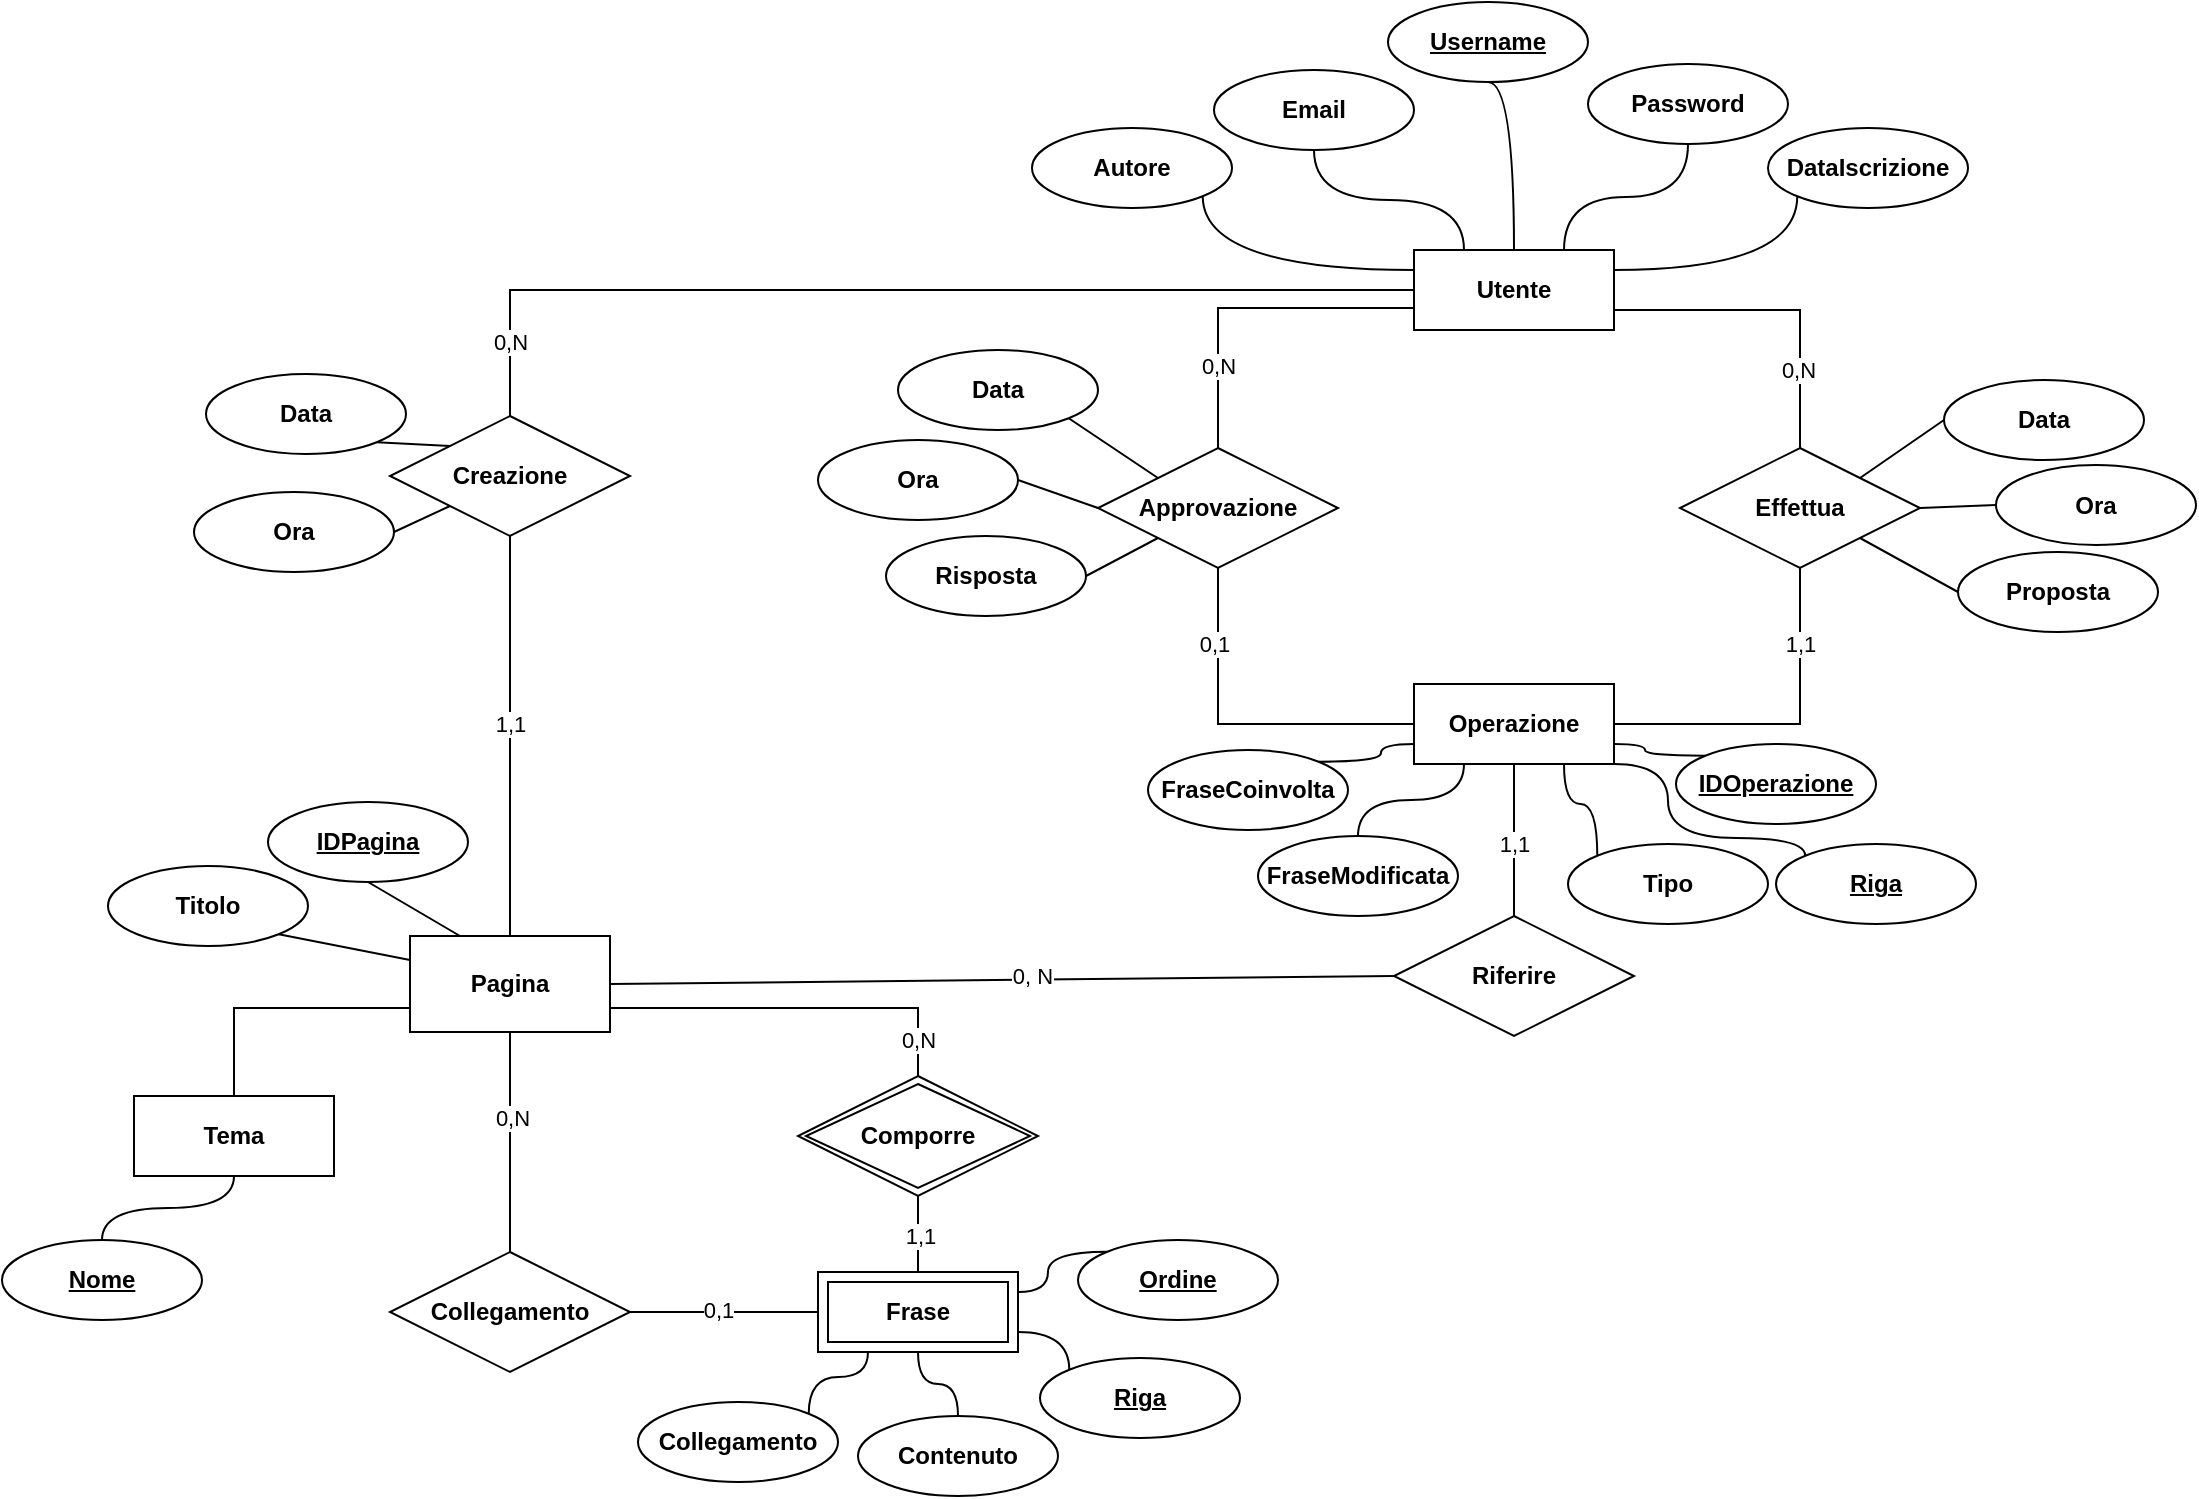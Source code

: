 <mxfile version="23.1.3" type="device">
  <diagram id="R2lEEEUBdFMjLlhIrx00" name="Page-1">
    <mxGraphModel dx="1834" dy="774" grid="0" gridSize="10" guides="1" tooltips="1" connect="1" arrows="1" fold="1" page="0" pageScale="1" pageWidth="850" pageHeight="1100" background="#FFFFFF" math="0" shadow="0" extFonts="Permanent Marker^https://fonts.googleapis.com/css?family=Permanent+Marker">
      <root>
        <mxCell id="0" />
        <mxCell id="1" parent="0" />
        <mxCell id="K6tmgAn8JRMVgYOH0Nbh-5" value="&lt;b&gt;&lt;font&gt;Utente&lt;/font&gt;&lt;/b&gt;" style="whiteSpace=wrap;html=1;align=center;strokeColor=#000000;fillColor=#FFFFFF;fontColor=#000000;" parent="1" vertex="1">
          <mxGeometry x="384" y="199" width="100" height="40" as="geometry" />
        </mxCell>
        <mxCell id="K6tmgAn8JRMVgYOH0Nbh-6" value="&lt;div&gt;&lt;font&gt;&lt;b&gt;Operazione&lt;/b&gt;&lt;/font&gt;&lt;/div&gt;" style="whiteSpace=wrap;html=1;align=center;strokeColor=#000000;fillColor=#FFFFFF;fontColor=#000000;" parent="1" vertex="1">
          <mxGeometry x="384" y="416" width="100" height="40" as="geometry" />
        </mxCell>
        <mxCell id="K6tmgAn8JRMVgYOH0Nbh-7" value="&lt;b&gt;&lt;font&gt;Approvazione&lt;/font&gt;&lt;/b&gt;" style="shape=rhombus;perimeter=rhombusPerimeter;whiteSpace=wrap;html=1;align=center;strokeColor=#000000;fillColor=#FFFFFF;fontColor=#000000;" parent="1" vertex="1">
          <mxGeometry x="226" y="298" width="120" height="60" as="geometry" />
        </mxCell>
        <mxCell id="K6tmgAn8JRMVgYOH0Nbh-9" value="&lt;font&gt;&lt;b&gt;Effettua&lt;/b&gt;&lt;/font&gt;" style="shape=rhombus;perimeter=rhombusPerimeter;whiteSpace=wrap;html=1;align=center;strokeColor=#000000;fillColor=#FFFFFF;fontColor=#000000;" parent="1" vertex="1">
          <mxGeometry x="517" y="298" width="120" height="60" as="geometry" />
        </mxCell>
        <mxCell id="K6tmgAn8JRMVgYOH0Nbh-10" value="" style="endArrow=none;html=1;rounded=0;entryX=0.5;entryY=1;entryDx=0;entryDy=0;exitX=0;exitY=0.5;exitDx=0;exitDy=0;strokeColor=#000000;edgeStyle=orthogonalEdgeStyle;fontColor=#000000;" parent="1" source="K6tmgAn8JRMVgYOH0Nbh-6" target="K6tmgAn8JRMVgYOH0Nbh-7" edge="1">
          <mxGeometry width="50" height="50" relative="1" as="geometry">
            <mxPoint x="397" y="428" as="sourcePoint" />
            <mxPoint x="447" y="378" as="targetPoint" />
          </mxGeometry>
        </mxCell>
        <mxCell id="K6tmgAn8JRMVgYOH0Nbh-11" value="" style="endArrow=none;html=1;rounded=0;entryX=0.5;entryY=1;entryDx=0;entryDy=0;exitX=1;exitY=0.5;exitDx=0;exitDy=0;strokeColor=#000000;edgeStyle=orthogonalEdgeStyle;fontColor=#000000;" parent="1" source="K6tmgAn8JRMVgYOH0Nbh-6" target="K6tmgAn8JRMVgYOH0Nbh-9" edge="1">
          <mxGeometry width="50" height="50" relative="1" as="geometry">
            <mxPoint x="397" y="428" as="sourcePoint" />
            <mxPoint x="447" y="378" as="targetPoint" />
          </mxGeometry>
        </mxCell>
        <mxCell id="K6tmgAn8JRMVgYOH0Nbh-12" value="" style="endArrow=none;html=1;rounded=0;entryX=0;entryY=0.5;entryDx=0;entryDy=0;exitX=0.5;exitY=0;exitDx=0;exitDy=0;strokeColor=#000000;edgeStyle=orthogonalEdgeStyle;fontColor=#000000;" parent="1" source="K6tmgAn8JRMVgYOH0Nbh-7" target="K6tmgAn8JRMVgYOH0Nbh-5" edge="1">
          <mxGeometry width="50" height="50" relative="1" as="geometry">
            <mxPoint x="397" y="428" as="sourcePoint" />
            <mxPoint x="447" y="378" as="targetPoint" />
            <Array as="points">
              <mxPoint x="286" y="228" />
              <mxPoint x="384" y="228" />
            </Array>
          </mxGeometry>
        </mxCell>
        <mxCell id="K6tmgAn8JRMVgYOH0Nbh-24" value="&lt;div&gt;&lt;font&gt;0,N&lt;/font&gt;&lt;/div&gt;" style="edgeLabel;html=1;align=center;verticalAlign=middle;resizable=0;points=[];fontColor=#000000;labelBackgroundColor=#FFFFFF;" parent="K6tmgAn8JRMVgYOH0Nbh-12" vertex="1" connectable="0">
          <mxGeometry x="-0.39" y="-3" relative="1" as="geometry">
            <mxPoint x="-3" y="13" as="offset" />
          </mxGeometry>
        </mxCell>
        <mxCell id="K6tmgAn8JRMVgYOH0Nbh-13" value="" style="endArrow=none;html=1;rounded=0;entryX=1;entryY=0.5;entryDx=0;entryDy=0;exitX=0.5;exitY=0;exitDx=0;exitDy=0;strokeColor=#000000;edgeStyle=orthogonalEdgeStyle;fontColor=#000000;" parent="1" source="K6tmgAn8JRMVgYOH0Nbh-9" target="K6tmgAn8JRMVgYOH0Nbh-5" edge="1">
          <mxGeometry width="50" height="50" relative="1" as="geometry">
            <mxPoint x="397" y="428" as="sourcePoint" />
            <mxPoint x="447" y="378" as="targetPoint" />
            <Array as="points">
              <mxPoint x="577" y="229" />
              <mxPoint x="484" y="229" />
            </Array>
          </mxGeometry>
        </mxCell>
        <mxCell id="K6tmgAn8JRMVgYOH0Nbh-14" value="&lt;font&gt;&lt;u&gt;&lt;b&gt;Username&lt;/b&gt;&lt;/u&gt;&lt;/font&gt;" style="ellipse;whiteSpace=wrap;html=1;align=center;strokeColor=#000000;fillColor=#FFFFFF;fontColor=#000000;" parent="1" vertex="1">
          <mxGeometry x="371" y="75" width="100" height="40" as="geometry" />
        </mxCell>
        <mxCell id="K6tmgAn8JRMVgYOH0Nbh-15" value="&lt;font&gt;&lt;b&gt;Email&lt;/b&gt;&lt;/font&gt;" style="ellipse;whiteSpace=wrap;html=1;align=center;strokeColor=#000000;fillColor=#FFFFFF;fontColor=#000000;" parent="1" vertex="1">
          <mxGeometry x="284" y="109" width="100" height="40" as="geometry" />
        </mxCell>
        <mxCell id="K6tmgAn8JRMVgYOH0Nbh-16" value="&lt;font&gt;&lt;b&gt;Password&lt;/b&gt;&lt;/font&gt;" style="ellipse;whiteSpace=wrap;html=1;align=center;strokeColor=#000000;fillColor=#FFFFFF;fontColor=#000000;" parent="1" vertex="1">
          <mxGeometry x="471" y="106" width="100" height="40" as="geometry" />
        </mxCell>
        <mxCell id="K6tmgAn8JRMVgYOH0Nbh-17" value="&lt;font&gt;&lt;b&gt;Autore&lt;/b&gt;&lt;/font&gt;" style="ellipse;whiteSpace=wrap;html=1;align=center;strokeColor=#000000;fillColor=#FFFFFF;fontColor=#000000;" parent="1" vertex="1">
          <mxGeometry x="193" y="138" width="100" height="40" as="geometry" />
        </mxCell>
        <mxCell id="K6tmgAn8JRMVgYOH0Nbh-18" value="&lt;font&gt;&lt;b&gt;DataIscrizione&lt;/b&gt;&lt;/font&gt;" style="ellipse;whiteSpace=wrap;html=1;align=center;strokeColor=#000000;fillColor=#FFFFFF;fontColor=#000000;" parent="1" vertex="1">
          <mxGeometry x="561" y="138" width="100" height="40" as="geometry" />
        </mxCell>
        <mxCell id="K6tmgAn8JRMVgYOH0Nbh-19" value="" style="endArrow=none;html=1;rounded=0;entryX=1;entryY=1;entryDx=0;entryDy=0;exitX=0;exitY=0.25;exitDx=0;exitDy=0;strokeColor=#000000;edgeStyle=orthogonalEdgeStyle;curved=1;fontColor=#000000;" parent="1" source="K6tmgAn8JRMVgYOH0Nbh-5" target="K6tmgAn8JRMVgYOH0Nbh-17" edge="1">
          <mxGeometry width="50" height="50" relative="1" as="geometry">
            <mxPoint x="397" y="428" as="sourcePoint" />
            <mxPoint x="447" y="378" as="targetPoint" />
          </mxGeometry>
        </mxCell>
        <mxCell id="K6tmgAn8JRMVgYOH0Nbh-20" value="" style="endArrow=none;html=1;rounded=0;entryX=0.5;entryY=1;entryDx=0;entryDy=0;exitX=0.25;exitY=0;exitDx=0;exitDy=0;strokeColor=#000000;edgeStyle=orthogonalEdgeStyle;curved=1;fontColor=#000000;" parent="1" source="K6tmgAn8JRMVgYOH0Nbh-5" target="K6tmgAn8JRMVgYOH0Nbh-15" edge="1">
          <mxGeometry width="50" height="50" relative="1" as="geometry">
            <mxPoint x="397" y="428" as="sourcePoint" />
            <mxPoint x="447" y="378" as="targetPoint" />
          </mxGeometry>
        </mxCell>
        <mxCell id="K6tmgAn8JRMVgYOH0Nbh-21" value="" style="endArrow=none;html=1;rounded=0;entryX=0.5;entryY=1;entryDx=0;entryDy=0;exitX=0.5;exitY=0;exitDx=0;exitDy=0;strokeColor=#000000;edgeStyle=orthogonalEdgeStyle;curved=1;fontColor=#000000;" parent="1" source="K6tmgAn8JRMVgYOH0Nbh-5" target="K6tmgAn8JRMVgYOH0Nbh-14" edge="1">
          <mxGeometry width="50" height="50" relative="1" as="geometry">
            <mxPoint x="397" y="428" as="sourcePoint" />
            <mxPoint x="447" y="378" as="targetPoint" />
            <Array as="points">
              <mxPoint x="434" y="115" />
            </Array>
          </mxGeometry>
        </mxCell>
        <mxCell id="K6tmgAn8JRMVgYOH0Nbh-22" value="" style="endArrow=none;html=1;rounded=0;entryX=0.5;entryY=1;entryDx=0;entryDy=0;exitX=0.75;exitY=0;exitDx=0;exitDy=0;strokeColor=#000000;edgeStyle=orthogonalEdgeStyle;curved=1;fontColor=#000000;" parent="1" source="K6tmgAn8JRMVgYOH0Nbh-5" target="K6tmgAn8JRMVgYOH0Nbh-16" edge="1">
          <mxGeometry width="50" height="50" relative="1" as="geometry">
            <mxPoint x="397" y="428" as="sourcePoint" />
            <mxPoint x="447" y="378" as="targetPoint" />
          </mxGeometry>
        </mxCell>
        <mxCell id="K6tmgAn8JRMVgYOH0Nbh-23" value="" style="endArrow=none;html=1;rounded=0;entryX=0;entryY=1;entryDx=0;entryDy=0;exitX=1;exitY=0.25;exitDx=0;exitDy=0;strokeColor=#000000;edgeStyle=orthogonalEdgeStyle;curved=1;fontColor=#000000;" parent="1" source="K6tmgAn8JRMVgYOH0Nbh-5" target="K6tmgAn8JRMVgYOH0Nbh-18" edge="1">
          <mxGeometry width="50" height="50" relative="1" as="geometry">
            <mxPoint x="397" y="428" as="sourcePoint" />
            <mxPoint x="447" y="378" as="targetPoint" />
          </mxGeometry>
        </mxCell>
        <mxCell id="K6tmgAn8JRMVgYOH0Nbh-25" value="&lt;font&gt;0,1&lt;/font&gt;" style="edgeLabel;html=1;align=center;verticalAlign=middle;resizable=0;points=[];fontColor=#000000;labelBackgroundColor=#FFFFFF;" parent="1" vertex="1" connectable="0">
          <mxGeometry x="289" y="402" as="geometry">
            <mxPoint x="-5" y="-6" as="offset" />
          </mxGeometry>
        </mxCell>
        <mxCell id="K6tmgAn8JRMVgYOH0Nbh-26" value="&lt;font&gt;0,N&lt;/font&gt;" style="edgeLabel;html=1;align=center;verticalAlign=middle;resizable=0;points=[];fontColor=#000000;labelBackgroundColor=#FFFFFF;" parent="1" vertex="1" connectable="0">
          <mxGeometry x="523" y="308" as="geometry">
            <mxPoint x="53" y="-49" as="offset" />
          </mxGeometry>
        </mxCell>
        <mxCell id="K6tmgAn8JRMVgYOH0Nbh-27" value="&lt;div&gt;&lt;font&gt;1,1&lt;/font&gt;&lt;/div&gt;" style="edgeLabel;html=1;align=center;verticalAlign=middle;resizable=0;points=[];fontColor=#000000;labelBackgroundColor=#FFFFFF;" parent="1" vertex="1" connectable="0">
          <mxGeometry x="582" y="402" as="geometry">
            <mxPoint x="-5" y="-6" as="offset" />
          </mxGeometry>
        </mxCell>
        <mxCell id="K6tmgAn8JRMVgYOH0Nbh-29" value="&lt;font&gt;&lt;b&gt;Ora&lt;/b&gt;&lt;/font&gt;" style="ellipse;whiteSpace=wrap;html=1;align=center;strokeColor=#000000;fillColor=#FFFFFF;fontColor=#000000;" parent="1" vertex="1">
          <mxGeometry x="86" y="294" width="100" height="40" as="geometry" />
        </mxCell>
        <mxCell id="K6tmgAn8JRMVgYOH0Nbh-30" value="&lt;font&gt;&lt;b&gt;Data&lt;/b&gt;&lt;/font&gt;" style="ellipse;whiteSpace=wrap;html=1;align=center;strokeColor=#000000;fillColor=#FFFFFF;fontColor=#000000;" parent="1" vertex="1">
          <mxGeometry x="126" y="249" width="100" height="40" as="geometry" />
        </mxCell>
        <mxCell id="K6tmgAn8JRMVgYOH0Nbh-31" value="&lt;font&gt;&lt;b&gt;Risposta&lt;/b&gt;&lt;/font&gt;" style="ellipse;whiteSpace=wrap;html=1;align=center;strokeColor=#000000;fillColor=#FFFFFF;fontColor=#000000;" parent="1" vertex="1">
          <mxGeometry x="120" y="342" width="100" height="40" as="geometry" />
        </mxCell>
        <mxCell id="K6tmgAn8JRMVgYOH0Nbh-32" value="" style="endArrow=none;html=1;rounded=0;entryX=1;entryY=0.5;entryDx=0;entryDy=0;exitX=0;exitY=1;exitDx=0;exitDy=0;strokeColor=#000000;fontColor=#000000;" parent="1" source="K6tmgAn8JRMVgYOH0Nbh-7" target="K6tmgAn8JRMVgYOH0Nbh-31" edge="1">
          <mxGeometry width="50" height="50" relative="1" as="geometry">
            <mxPoint x="17" y="326" as="sourcePoint" />
            <mxPoint x="80" y="495" as="targetPoint" />
          </mxGeometry>
        </mxCell>
        <mxCell id="K6tmgAn8JRMVgYOH0Nbh-33" value="" style="endArrow=none;html=1;rounded=0;entryX=1;entryY=0.5;entryDx=0;entryDy=0;exitX=0;exitY=0.5;exitDx=0;exitDy=0;strokeColor=#000000;fontColor=#000000;" parent="1" source="K6tmgAn8JRMVgYOH0Nbh-7" target="K6tmgAn8JRMVgYOH0Nbh-29" edge="1">
          <mxGeometry width="50" height="50" relative="1" as="geometry">
            <mxPoint x="42" y="316" as="sourcePoint" />
            <mxPoint x="80" y="495" as="targetPoint" />
          </mxGeometry>
        </mxCell>
        <mxCell id="K6tmgAn8JRMVgYOH0Nbh-34" value="" style="endArrow=none;html=1;rounded=0;entryX=1;entryY=1;entryDx=0;entryDy=0;exitX=0;exitY=0;exitDx=0;exitDy=0;strokeColor=#000000;fontColor=#000000;" parent="1" source="K6tmgAn8JRMVgYOH0Nbh-7" target="K6tmgAn8JRMVgYOH0Nbh-30" edge="1">
          <mxGeometry width="50" height="50" relative="1" as="geometry">
            <mxPoint x="92" y="316" as="sourcePoint" />
            <mxPoint x="80" y="495" as="targetPoint" />
          </mxGeometry>
        </mxCell>
        <mxCell id="K6tmgAn8JRMVgYOH0Nbh-35" value="&lt;font&gt;&lt;b&gt;Ora&lt;/b&gt;&lt;/font&gt;" style="ellipse;whiteSpace=wrap;html=1;align=center;strokeColor=#000000;fillColor=#FFFFFF;fontColor=#000000;" parent="1" vertex="1">
          <mxGeometry x="675" y="306.5" width="100" height="40" as="geometry" />
        </mxCell>
        <mxCell id="K6tmgAn8JRMVgYOH0Nbh-36" value="&lt;font&gt;&lt;b&gt;Data&lt;/b&gt;&lt;/font&gt;" style="ellipse;whiteSpace=wrap;html=1;align=center;strokeColor=#000000;fillColor=#FFFFFF;fontColor=#000000;" parent="1" vertex="1">
          <mxGeometry x="649" y="264" width="100" height="40" as="geometry" />
        </mxCell>
        <mxCell id="K6tmgAn8JRMVgYOH0Nbh-37" value="&lt;font&gt;&lt;b&gt;Proposta&lt;/b&gt;&lt;/font&gt;" style="ellipse;whiteSpace=wrap;html=1;align=center;strokeColor=#000000;fillColor=#FFFFFF;fontColor=#000000;" parent="1" vertex="1">
          <mxGeometry x="656" y="350" width="100" height="40" as="geometry" />
        </mxCell>
        <mxCell id="K6tmgAn8JRMVgYOH0Nbh-38" value="" style="endArrow=none;html=1;rounded=0;entryX=0;entryY=0.5;entryDx=0;entryDy=0;exitX=1;exitY=1;exitDx=0;exitDy=0;strokeColor=#000000;fontColor=#000000;" parent="1" source="K6tmgAn8JRMVgYOH0Nbh-9" target="K6tmgAn8JRMVgYOH0Nbh-37" edge="1">
          <mxGeometry width="50" height="50" relative="1" as="geometry">
            <mxPoint x="845" y="355.5" as="sourcePoint" />
            <mxPoint x="669" y="507.5" as="targetPoint" />
          </mxGeometry>
        </mxCell>
        <mxCell id="K6tmgAn8JRMVgYOH0Nbh-39" value="" style="endArrow=none;html=1;rounded=0;entryX=0;entryY=0.5;entryDx=0;entryDy=0;strokeColor=#000000;exitX=1;exitY=0.5;exitDx=0;exitDy=0;fontColor=#000000;" parent="1" source="K6tmgAn8JRMVgYOH0Nbh-9" target="K6tmgAn8JRMVgYOH0Nbh-35" edge="1">
          <mxGeometry width="50" height="50" relative="1" as="geometry">
            <mxPoint x="815" y="341" as="sourcePoint" />
            <mxPoint x="669" y="507.5" as="targetPoint" />
          </mxGeometry>
        </mxCell>
        <mxCell id="K6tmgAn8JRMVgYOH0Nbh-40" value="" style="endArrow=none;html=1;rounded=0;entryX=0;entryY=0.5;entryDx=0;entryDy=0;exitX=1;exitY=0;exitDx=0;exitDy=0;strokeColor=#000000;fontColor=#000000;" parent="1" source="K6tmgAn8JRMVgYOH0Nbh-9" target="K6tmgAn8JRMVgYOH0Nbh-36" edge="1">
          <mxGeometry width="50" height="50" relative="1" as="geometry">
            <mxPoint x="845" y="325.5" as="sourcePoint" />
            <mxPoint x="669" y="507.5" as="targetPoint" />
          </mxGeometry>
        </mxCell>
        <mxCell id="K6tmgAn8JRMVgYOH0Nbh-42" value="&lt;b&gt;&lt;font&gt;Pagina&lt;/font&gt;&lt;/b&gt;" style="whiteSpace=wrap;html=1;align=center;strokeColor=#000000;fillColor=#FFFFFF;fontColor=#000000;" parent="1" vertex="1">
          <mxGeometry x="-118" y="542" width="100" height="48" as="geometry" />
        </mxCell>
        <mxCell id="K6tmgAn8JRMVgYOH0Nbh-43" value="&lt;font&gt;&lt;b&gt;Creazione&lt;/b&gt;&lt;/font&gt;" style="shape=rhombus;perimeter=rhombusPerimeter;whiteSpace=wrap;html=1;align=center;strokeColor=#000000;fillColor=#FFFFFF;fontColor=#000000;" parent="1" vertex="1">
          <mxGeometry x="-128" y="282" width="120" height="60" as="geometry" />
        </mxCell>
        <mxCell id="K6tmgAn8JRMVgYOH0Nbh-44" value="" style="endArrow=none;html=1;rounded=0;entryX=0;entryY=0.5;entryDx=0;entryDy=0;exitX=0.5;exitY=0;exitDx=0;exitDy=0;strokeColor=#000000;edgeStyle=orthogonalEdgeStyle;fontColor=#000000;" parent="1" source="K6tmgAn8JRMVgYOH0Nbh-43" target="K6tmgAn8JRMVgYOH0Nbh-5" edge="1">
          <mxGeometry width="50" height="50" relative="1" as="geometry">
            <mxPoint x="335" y="403" as="sourcePoint" />
            <mxPoint x="385" y="353" as="targetPoint" />
          </mxGeometry>
        </mxCell>
        <mxCell id="K6tmgAn8JRMVgYOH0Nbh-62" value="0,N" style="edgeLabel;html=1;align=center;verticalAlign=middle;resizable=0;points=[];labelBackgroundColor=#FFFFFF;fontColor=#000000;" parent="K6tmgAn8JRMVgYOH0Nbh-44" vertex="1" connectable="0">
          <mxGeometry x="-0.856" relative="1" as="geometry">
            <mxPoint as="offset" />
          </mxGeometry>
        </mxCell>
        <mxCell id="K6tmgAn8JRMVgYOH0Nbh-45" value="" style="endArrow=none;html=1;rounded=0;entryX=0.5;entryY=1;entryDx=0;entryDy=0;exitX=0.5;exitY=0;exitDx=0;exitDy=0;edgeStyle=orthogonalEdgeStyle;strokeColor=#000000;fontColor=#000000;" parent="1" source="K6tmgAn8JRMVgYOH0Nbh-42" target="K6tmgAn8JRMVgYOH0Nbh-43" edge="1">
          <mxGeometry width="50" height="50" relative="1" as="geometry">
            <mxPoint x="335" y="403" as="sourcePoint" />
            <mxPoint x="385" y="353" as="targetPoint" />
          </mxGeometry>
        </mxCell>
        <mxCell id="K6tmgAn8JRMVgYOH0Nbh-63" value="1,1" style="edgeLabel;html=1;align=center;verticalAlign=middle;resizable=0;points=[];fontColor=#000000;labelBackgroundColor=#FFFFFF;" parent="K6tmgAn8JRMVgYOH0Nbh-45" vertex="1" connectable="0">
          <mxGeometry x="-0.12" y="-2" relative="1" as="geometry">
            <mxPoint x="-2" y="-18" as="offset" />
          </mxGeometry>
        </mxCell>
        <mxCell id="K6tmgAn8JRMVgYOH0Nbh-58" value="&lt;font&gt;&lt;b&gt;Ora&lt;/b&gt;&lt;/font&gt;" style="ellipse;whiteSpace=wrap;html=1;align=center;strokeColor=#000000;fillColor=#FFFFFF;fontColor=#000000;" parent="1" vertex="1">
          <mxGeometry x="-226" y="320" width="100" height="40" as="geometry" />
        </mxCell>
        <mxCell id="K6tmgAn8JRMVgYOH0Nbh-59" value="&lt;font&gt;&lt;b&gt;Data&lt;/b&gt;&lt;/font&gt;" style="ellipse;whiteSpace=wrap;html=1;align=center;strokeColor=#000000;fillColor=#FFFFFF;fontColor=#000000;" parent="1" vertex="1">
          <mxGeometry x="-220" y="261" width="100" height="40" as="geometry" />
        </mxCell>
        <mxCell id="K6tmgAn8JRMVgYOH0Nbh-60" value="" style="endArrow=none;html=1;rounded=0;entryX=1;entryY=0.5;entryDx=0;entryDy=0;exitX=0;exitY=1;exitDx=0;exitDy=0;strokeColor=#000000;fontColor=#000000;" parent="1" source="K6tmgAn8JRMVgYOH0Nbh-43" target="K6tmgAn8JRMVgYOH0Nbh-58" edge="1">
          <mxGeometry width="50" height="50" relative="1" as="geometry">
            <mxPoint x="-116" y="302" as="sourcePoint" />
            <mxPoint x="-262" y="469" as="targetPoint" />
          </mxGeometry>
        </mxCell>
        <mxCell id="K6tmgAn8JRMVgYOH0Nbh-61" value="" style="endArrow=none;html=1;rounded=0;entryX=1;entryY=1;entryDx=0;entryDy=0;exitX=0;exitY=0;exitDx=0;exitDy=0;strokeColor=#000000;fontColor=#000000;" parent="1" source="K6tmgAn8JRMVgYOH0Nbh-43" target="K6tmgAn8JRMVgYOH0Nbh-59" edge="1">
          <mxGeometry width="50" height="50" relative="1" as="geometry">
            <mxPoint x="-86" y="287" as="sourcePoint" />
            <mxPoint x="-262" y="469" as="targetPoint" />
          </mxGeometry>
        </mxCell>
        <mxCell id="K6tmgAn8JRMVgYOH0Nbh-64" value="&lt;b&gt;&lt;font&gt;Riferire&lt;/font&gt;&lt;/b&gt;" style="shape=rhombus;perimeter=rhombusPerimeter;whiteSpace=wrap;html=1;align=center;strokeColor=#000000;fillColor=#FFFFFF;fontColor=#000000;" parent="1" vertex="1">
          <mxGeometry x="374" y="532" width="120" height="60" as="geometry" />
        </mxCell>
        <mxCell id="K6tmgAn8JRMVgYOH0Nbh-65" value="" style="endArrow=none;html=1;rounded=0;entryX=1;entryY=0.5;entryDx=0;entryDy=0;exitX=0;exitY=0.5;exitDx=0;exitDy=0;strokeColor=#000000;fontColor=#000000;" parent="1" source="K6tmgAn8JRMVgYOH0Nbh-64" target="K6tmgAn8JRMVgYOH0Nbh-42" edge="1">
          <mxGeometry width="50" height="50" relative="1" as="geometry">
            <mxPoint x="335" y="403" as="sourcePoint" />
            <mxPoint x="385" y="353" as="targetPoint" />
          </mxGeometry>
        </mxCell>
        <mxCell id="K6tmgAn8JRMVgYOH0Nbh-68" value="0, N" style="edgeLabel;html=1;align=center;verticalAlign=middle;resizable=0;points=[];fontColor=#000000;labelBackgroundColor=#FFFFFF;" parent="K6tmgAn8JRMVgYOH0Nbh-65" vertex="1" connectable="0">
          <mxGeometry x="-0.163" y="1" relative="1" as="geometry">
            <mxPoint x="-17" y="-3" as="offset" />
          </mxGeometry>
        </mxCell>
        <mxCell id="K6tmgAn8JRMVgYOH0Nbh-66" value="" style="endArrow=none;html=1;rounded=0;entryX=0.5;entryY=0;entryDx=0;entryDy=0;exitX=0.5;exitY=1;exitDx=0;exitDy=0;strokeColor=#000000;fontColor=#000000;" parent="1" source="K6tmgAn8JRMVgYOH0Nbh-6" target="K6tmgAn8JRMVgYOH0Nbh-64" edge="1">
          <mxGeometry width="50" height="50" relative="1" as="geometry">
            <mxPoint x="335" y="403" as="sourcePoint" />
            <mxPoint x="385" y="353" as="targetPoint" />
          </mxGeometry>
        </mxCell>
        <mxCell id="K6tmgAn8JRMVgYOH0Nbh-67" value="1,1" style="edgeLabel;html=1;align=center;verticalAlign=middle;resizable=0;points=[];fontColor=#000000;labelBackgroundColor=#FFFFFF;" parent="K6tmgAn8JRMVgYOH0Nbh-66" vertex="1" connectable="0">
          <mxGeometry x="0.053" relative="1" as="geometry">
            <mxPoint as="offset" />
          </mxGeometry>
        </mxCell>
        <mxCell id="K6tmgAn8JRMVgYOH0Nbh-69" value="&lt;font&gt;&lt;b&gt;Titolo&lt;/b&gt;&lt;/font&gt;" style="ellipse;whiteSpace=wrap;html=1;align=center;strokeColor=#000000;fillColor=#FFFFFF;fontColor=#000000;" parent="1" vertex="1">
          <mxGeometry x="-269" y="507" width="100" height="40" as="geometry" />
        </mxCell>
        <mxCell id="K6tmgAn8JRMVgYOH0Nbh-70" value="&lt;font&gt;&lt;u&gt;&lt;b&gt;IDPagina&lt;/b&gt;&lt;/u&gt;&lt;/font&gt;" style="ellipse;whiteSpace=wrap;html=1;align=center;strokeColor=#000000;fillColor=#FFFFFF;fontColor=#000000;" parent="1" vertex="1">
          <mxGeometry x="-189" y="475" width="100" height="40" as="geometry" />
        </mxCell>
        <mxCell id="K6tmgAn8JRMVgYOH0Nbh-73" value="" style="endArrow=none;html=1;rounded=0;entryX=1;entryY=1;entryDx=0;entryDy=0;exitX=0;exitY=0.25;exitDx=0;exitDy=0;strokeColor=#000000;fontColor=#000000;" parent="1" source="K6tmgAn8JRMVgYOH0Nbh-42" target="K6tmgAn8JRMVgYOH0Nbh-69" edge="1">
          <mxGeometry width="50" height="50" relative="1" as="geometry">
            <mxPoint x="-129" y="541" as="sourcePoint" />
            <mxPoint x="-275" y="708" as="targetPoint" />
          </mxGeometry>
        </mxCell>
        <mxCell id="K6tmgAn8JRMVgYOH0Nbh-74" value="" style="endArrow=none;html=1;rounded=0;entryX=0.5;entryY=1;entryDx=0;entryDy=0;exitX=0.25;exitY=0;exitDx=0;exitDy=0;strokeColor=#000000;fontColor=#000000;" parent="1" source="K6tmgAn8JRMVgYOH0Nbh-42" target="K6tmgAn8JRMVgYOH0Nbh-70" edge="1">
          <mxGeometry width="50" height="50" relative="1" as="geometry">
            <mxPoint x="-99" y="526" as="sourcePoint" />
            <mxPoint x="-275" y="708" as="targetPoint" />
          </mxGeometry>
        </mxCell>
        <mxCell id="K6tmgAn8JRMVgYOH0Nbh-75" value="&lt;b&gt;&lt;font&gt;Frase&lt;/font&gt;&lt;/b&gt;" style="shape=ext;margin=3;double=1;whiteSpace=wrap;html=1;align=center;fillColor=#FFFFFF;strokeColor=#000000;fontColor=#000000;" parent="1" vertex="1">
          <mxGeometry x="86" y="710" width="100" height="40" as="geometry" />
        </mxCell>
        <mxCell id="K6tmgAn8JRMVgYOH0Nbh-76" value="&lt;b&gt;&lt;font&gt;Comporre&lt;/font&gt;&lt;/b&gt;" style="shape=rhombus;double=1;perimeter=rhombusPerimeter;whiteSpace=wrap;html=1;align=center;strokeColor=#000000;fillColor=#FFFFFF;fontColor=#000000;" parent="1" vertex="1">
          <mxGeometry x="76" y="612" width="120" height="60" as="geometry" />
        </mxCell>
        <mxCell id="K6tmgAn8JRMVgYOH0Nbh-77" value="&lt;div&gt;&lt;b&gt;&lt;font&gt;Collegamento&lt;/font&gt;&lt;/b&gt;&lt;/div&gt;" style="shape=rhombus;perimeter=rhombusPerimeter;whiteSpace=wrap;html=1;align=center;strokeColor=#000000;fillColor=#FFFFFF;fontColor=#000000;" parent="1" vertex="1">
          <mxGeometry x="-128" y="700" width="120" height="60" as="geometry" />
        </mxCell>
        <mxCell id="K6tmgAn8JRMVgYOH0Nbh-79" value="" style="endArrow=none;html=1;rounded=0;exitX=1;exitY=0.75;exitDx=0;exitDy=0;entryX=0.5;entryY=0;entryDx=0;entryDy=0;edgeStyle=orthogonalEdgeStyle;strokeColor=#000000;fontColor=#000000;" parent="1" source="K6tmgAn8JRMVgYOH0Nbh-42" target="K6tmgAn8JRMVgYOH0Nbh-76" edge="1">
          <mxGeometry width="50" height="50" relative="1" as="geometry">
            <mxPoint x="326" y="503" as="sourcePoint" />
            <mxPoint x="376" y="453" as="targetPoint" />
          </mxGeometry>
        </mxCell>
        <mxCell id="K6tmgAn8JRMVgYOH0Nbh-91" value="0,N" style="edgeLabel;html=1;align=center;verticalAlign=middle;resizable=0;points=[];fontColor=#000000;labelBackgroundColor=#FFFFFF;" parent="K6tmgAn8JRMVgYOH0Nbh-79" vertex="1" connectable="0">
          <mxGeometry x="0.801" relative="1" as="geometry">
            <mxPoint as="offset" />
          </mxGeometry>
        </mxCell>
        <mxCell id="K6tmgAn8JRMVgYOH0Nbh-80" value="" style="endArrow=none;html=1;rounded=0;entryX=0.5;entryY=0;entryDx=0;entryDy=0;exitX=0.5;exitY=1;exitDx=0;exitDy=0;edgeStyle=orthogonalEdgeStyle;strokeColor=#000000;fontColor=#000000;" parent="1" source="K6tmgAn8JRMVgYOH0Nbh-76" target="K6tmgAn8JRMVgYOH0Nbh-75" edge="1">
          <mxGeometry width="50" height="50" relative="1" as="geometry">
            <mxPoint x="326" y="503" as="sourcePoint" />
            <mxPoint x="376" y="453" as="targetPoint" />
          </mxGeometry>
        </mxCell>
        <mxCell id="K6tmgAn8JRMVgYOH0Nbh-92" value="1,1" style="edgeLabel;html=1;align=center;verticalAlign=middle;resizable=0;points=[];fontColor=#000000;labelBackgroundColor=#FFFFFF;" parent="K6tmgAn8JRMVgYOH0Nbh-80" vertex="1" connectable="0">
          <mxGeometry x="0.035" y="1" relative="1" as="geometry">
            <mxPoint as="offset" />
          </mxGeometry>
        </mxCell>
        <mxCell id="K6tmgAn8JRMVgYOH0Nbh-81" value="" style="endArrow=none;html=1;rounded=0;entryX=1;entryY=0.5;entryDx=0;entryDy=0;exitX=0;exitY=0.5;exitDx=0;exitDy=0;edgeStyle=orthogonalEdgeStyle;strokeColor=#000000;fontColor=#000000;" parent="1" source="K6tmgAn8JRMVgYOH0Nbh-75" target="K6tmgAn8JRMVgYOH0Nbh-77" edge="1">
          <mxGeometry width="50" height="50" relative="1" as="geometry">
            <mxPoint x="326" y="503" as="sourcePoint" />
            <mxPoint x="376" y="453" as="targetPoint" />
          </mxGeometry>
        </mxCell>
        <mxCell id="K6tmgAn8JRMVgYOH0Nbh-94" value="0,1" style="edgeLabel;html=1;align=center;verticalAlign=middle;resizable=0;points=[];fontColor=#000000;labelBackgroundColor=#FFFFFF;" parent="K6tmgAn8JRMVgYOH0Nbh-81" vertex="1" connectable="0">
          <mxGeometry x="0.067" y="-1" relative="1" as="geometry">
            <mxPoint as="offset" />
          </mxGeometry>
        </mxCell>
        <mxCell id="K6tmgAn8JRMVgYOH0Nbh-82" value="" style="endArrow=none;html=1;rounded=0;exitX=0.5;exitY=1;exitDx=0;exitDy=0;entryX=0.5;entryY=0;entryDx=0;entryDy=0;strokeColor=#000000;fontColor=#000000;" parent="1" source="K6tmgAn8JRMVgYOH0Nbh-42" target="K6tmgAn8JRMVgYOH0Nbh-77" edge="1">
          <mxGeometry width="50" height="50" relative="1" as="geometry">
            <mxPoint x="326" y="503" as="sourcePoint" />
            <mxPoint x="376" y="453" as="targetPoint" />
          </mxGeometry>
        </mxCell>
        <mxCell id="K6tmgAn8JRMVgYOH0Nbh-93" value="0,N" style="edgeLabel;html=1;align=center;verticalAlign=middle;resizable=0;points=[];fontColor=#000000;labelBackgroundColor=#FFFFFF;" parent="K6tmgAn8JRMVgYOH0Nbh-82" vertex="1" connectable="0">
          <mxGeometry x="-0.227" y="1" relative="1" as="geometry">
            <mxPoint as="offset" />
          </mxGeometry>
        </mxCell>
        <mxCell id="K6tmgAn8JRMVgYOH0Nbh-83" value="&lt;font&gt;&lt;u&gt;&lt;b&gt;Ordine&lt;/b&gt;&lt;/u&gt;&lt;/font&gt;" style="ellipse;whiteSpace=wrap;html=1;align=center;strokeColor=#000000;fillColor=#FFFFFF;fontColor=#000000;" parent="1" vertex="1">
          <mxGeometry x="216" y="694" width="100" height="40" as="geometry" />
        </mxCell>
        <mxCell id="K6tmgAn8JRMVgYOH0Nbh-84" value="&lt;font&gt;&lt;u&gt;&lt;b&gt;Riga&lt;/b&gt;&lt;/u&gt;&lt;/font&gt;" style="ellipse;whiteSpace=wrap;html=1;align=center;strokeColor=#000000;fillColor=#FFFFFF;fontColor=#000000;" parent="1" vertex="1">
          <mxGeometry x="197" y="753" width="100" height="40" as="geometry" />
        </mxCell>
        <mxCell id="K6tmgAn8JRMVgYOH0Nbh-85" value="&lt;font&gt;&lt;b&gt;Collegamento&lt;/b&gt;&lt;/font&gt;" style="ellipse;whiteSpace=wrap;html=1;align=center;strokeColor=#000000;fillColor=#FFFFFF;fontColor=#000000;" parent="1" vertex="1">
          <mxGeometry x="-4" y="775" width="100" height="40" as="geometry" />
        </mxCell>
        <mxCell id="K6tmgAn8JRMVgYOH0Nbh-86" value="&lt;font&gt;&lt;b&gt;Contenuto&lt;/b&gt;&lt;/font&gt;" style="ellipse;whiteSpace=wrap;html=1;align=center;strokeColor=#000000;fillColor=#FFFFFF;fontColor=#000000;" parent="1" vertex="1">
          <mxGeometry x="106" y="782" width="100" height="40" as="geometry" />
        </mxCell>
        <mxCell id="K6tmgAn8JRMVgYOH0Nbh-87" value="" style="endArrow=none;html=1;rounded=0;exitX=1;exitY=0;exitDx=0;exitDy=0;entryX=0.25;entryY=1;entryDx=0;entryDy=0;edgeStyle=orthogonalEdgeStyle;curved=1;strokeColor=#000000;fontColor=#000000;" parent="1" source="K6tmgAn8JRMVgYOH0Nbh-85" target="K6tmgAn8JRMVgYOH0Nbh-75" edge="1">
          <mxGeometry width="50" height="50" relative="1" as="geometry">
            <mxPoint x="326" y="503" as="sourcePoint" />
            <mxPoint x="376" y="453" as="targetPoint" />
          </mxGeometry>
        </mxCell>
        <mxCell id="K6tmgAn8JRMVgYOH0Nbh-88" value="" style="endArrow=none;html=1;rounded=0;exitX=0.5;exitY=0;exitDx=0;exitDy=0;entryX=0.5;entryY=1;entryDx=0;entryDy=0;edgeStyle=orthogonalEdgeStyle;curved=1;strokeColor=#000000;fontColor=#000000;" parent="1" source="K6tmgAn8JRMVgYOH0Nbh-86" target="K6tmgAn8JRMVgYOH0Nbh-75" edge="1">
          <mxGeometry width="50" height="50" relative="1" as="geometry">
            <mxPoint x="344" y="597" as="sourcePoint" />
            <mxPoint x="394" y="547" as="targetPoint" />
          </mxGeometry>
        </mxCell>
        <mxCell id="K6tmgAn8JRMVgYOH0Nbh-89" value="" style="endArrow=none;html=1;rounded=0;entryX=0;entryY=0;entryDx=0;entryDy=0;exitX=1;exitY=0.75;exitDx=0;exitDy=0;edgeStyle=orthogonalEdgeStyle;curved=1;strokeColor=#000000;fontColor=#000000;" parent="1" source="K6tmgAn8JRMVgYOH0Nbh-75" target="K6tmgAn8JRMVgYOH0Nbh-84" edge="1">
          <mxGeometry width="50" height="50" relative="1" as="geometry">
            <mxPoint x="344" y="597" as="sourcePoint" />
            <mxPoint x="394" y="547" as="targetPoint" />
          </mxGeometry>
        </mxCell>
        <mxCell id="K6tmgAn8JRMVgYOH0Nbh-90" value="" style="endArrow=none;html=1;rounded=0;entryX=0;entryY=0;entryDx=0;entryDy=0;exitX=1;exitY=0.25;exitDx=0;exitDy=0;edgeStyle=orthogonalEdgeStyle;curved=1;strokeColor=#000000;fontColor=#000000;" parent="1" source="K6tmgAn8JRMVgYOH0Nbh-75" target="K6tmgAn8JRMVgYOH0Nbh-83" edge="1">
          <mxGeometry width="50" height="50" relative="1" as="geometry">
            <mxPoint x="344" y="597" as="sourcePoint" />
            <mxPoint x="394" y="547" as="targetPoint" />
          </mxGeometry>
        </mxCell>
        <mxCell id="K6tmgAn8JRMVgYOH0Nbh-95" value="&lt;font&gt;&lt;b&gt;FraseCoinvolta&lt;/b&gt;&lt;/font&gt;" style="ellipse;whiteSpace=wrap;html=1;align=center;strokeColor=#000000;fillColor=#FFFFFF;fontColor=#000000;" parent="1" vertex="1">
          <mxGeometry x="251" y="449" width="100" height="40" as="geometry" />
        </mxCell>
        <mxCell id="K6tmgAn8JRMVgYOH0Nbh-96" value="&lt;font&gt;&lt;u&gt;&lt;b&gt;IDOperazione&lt;/b&gt;&lt;/u&gt;&lt;/font&gt;" style="ellipse;whiteSpace=wrap;html=1;align=center;strokeColor=#000000;fillColor=#FFFFFF;fontColor=#000000;" parent="1" vertex="1">
          <mxGeometry x="515" y="446" width="100" height="40" as="geometry" />
        </mxCell>
        <mxCell id="K6tmgAn8JRMVgYOH0Nbh-97" value="&lt;font&gt;&lt;b&gt;FraseModificata&lt;/b&gt;&lt;/font&gt;" style="ellipse;whiteSpace=wrap;html=1;align=center;strokeColor=#000000;fillColor=#FFFFFF;fontColor=#000000;" parent="1" vertex="1">
          <mxGeometry x="306" y="492" width="100" height="40" as="geometry" />
        </mxCell>
        <mxCell id="K6tmgAn8JRMVgYOH0Nbh-98" value="&lt;font&gt;&lt;b&gt;Tipo&lt;/b&gt;&lt;/font&gt;" style="ellipse;whiteSpace=wrap;html=1;align=center;strokeColor=#000000;fillColor=#FFFFFF;fontColor=#000000;" parent="1" vertex="1">
          <mxGeometry x="461" y="496" width="100" height="40" as="geometry" />
        </mxCell>
        <mxCell id="K6tmgAn8JRMVgYOH0Nbh-100" value="&lt;u&gt;&lt;font&gt;&lt;b&gt;Riga&lt;/b&gt;&lt;/font&gt;&lt;/u&gt;" style="ellipse;whiteSpace=wrap;html=1;align=center;strokeColor=#000000;fillColor=#FFFFFF;fontColor=#000000;" parent="1" vertex="1">
          <mxGeometry x="565" y="496" width="100" height="40" as="geometry" />
        </mxCell>
        <mxCell id="K6tmgAn8JRMVgYOH0Nbh-101" value="" style="endArrow=none;html=1;rounded=0;entryX=0;entryY=0.75;entryDx=0;entryDy=0;exitX=1;exitY=0;exitDx=0;exitDy=0;edgeStyle=orthogonalEdgeStyle;curved=1;strokeColor=#000000;fontColor=#000000;" parent="1" source="K6tmgAn8JRMVgYOH0Nbh-95" target="K6tmgAn8JRMVgYOH0Nbh-6" edge="1">
          <mxGeometry width="50" height="50" relative="1" as="geometry">
            <mxPoint x="344" y="497" as="sourcePoint" />
            <mxPoint x="394" y="447" as="targetPoint" />
          </mxGeometry>
        </mxCell>
        <mxCell id="K6tmgAn8JRMVgYOH0Nbh-102" value="" style="endArrow=none;html=1;rounded=0;entryX=0.25;entryY=1;entryDx=0;entryDy=0;exitX=0.5;exitY=0;exitDx=0;exitDy=0;edgeStyle=orthogonalEdgeStyle;strokeColor=#000000;curved=1;fontColor=#000000;" parent="1" source="K6tmgAn8JRMVgYOH0Nbh-97" target="K6tmgAn8JRMVgYOH0Nbh-6" edge="1">
          <mxGeometry width="50" height="50" relative="1" as="geometry">
            <mxPoint x="344" y="497" as="sourcePoint" />
            <mxPoint x="394" y="447" as="targetPoint" />
          </mxGeometry>
        </mxCell>
        <mxCell id="K6tmgAn8JRMVgYOH0Nbh-103" value="" style="endArrow=none;html=1;rounded=0;entryX=1;entryY=0.75;entryDx=0;entryDy=0;exitX=0;exitY=0;exitDx=0;exitDy=0;edgeStyle=orthogonalEdgeStyle;curved=1;strokeColor=#000000;fontColor=#000000;" parent="1" source="K6tmgAn8JRMVgYOH0Nbh-96" target="K6tmgAn8JRMVgYOH0Nbh-6" edge="1">
          <mxGeometry width="50" height="50" relative="1" as="geometry">
            <mxPoint x="344" y="497" as="sourcePoint" />
            <mxPoint x="394" y="447" as="targetPoint" />
          </mxGeometry>
        </mxCell>
        <mxCell id="K6tmgAn8JRMVgYOH0Nbh-104" value="" style="endArrow=none;html=1;rounded=0;entryX=1;entryY=1;entryDx=0;entryDy=0;exitX=0;exitY=0;exitDx=0;exitDy=0;edgeStyle=orthogonalEdgeStyle;curved=1;strokeColor=#000000;fontColor=#000000;" parent="1" source="K6tmgAn8JRMVgYOH0Nbh-100" target="K6tmgAn8JRMVgYOH0Nbh-6" edge="1">
          <mxGeometry width="50" height="50" relative="1" as="geometry">
            <mxPoint x="344" y="497" as="sourcePoint" />
            <mxPoint x="394" y="447" as="targetPoint" />
            <Array as="points">
              <mxPoint x="580" y="493" />
              <mxPoint x="511" y="493" />
              <mxPoint x="511" y="456" />
            </Array>
          </mxGeometry>
        </mxCell>
        <mxCell id="K6tmgAn8JRMVgYOH0Nbh-105" value="" style="endArrow=none;html=1;rounded=0;entryX=0.75;entryY=1;entryDx=0;entryDy=0;exitX=0;exitY=0;exitDx=0;exitDy=0;edgeStyle=orthogonalEdgeStyle;curved=1;strokeColor=#000000;fontColor=#000000;" parent="1" source="K6tmgAn8JRMVgYOH0Nbh-98" target="K6tmgAn8JRMVgYOH0Nbh-6" edge="1">
          <mxGeometry width="50" height="50" relative="1" as="geometry">
            <mxPoint x="344" y="497" as="sourcePoint" />
            <mxPoint x="394" y="447" as="targetPoint" />
          </mxGeometry>
        </mxCell>
        <mxCell id="xr5Xrb0--p2XzQZ0d6nU-1" value="&lt;b&gt;Tema&lt;/b&gt;" style="whiteSpace=wrap;html=1;align=center;" vertex="1" parent="1">
          <mxGeometry x="-256" y="622" width="100" height="40" as="geometry" />
        </mxCell>
        <mxCell id="xr5Xrb0--p2XzQZ0d6nU-2" value="" style="endArrow=none;html=1;rounded=0;exitX=0.5;exitY=0;exitDx=0;exitDy=0;entryX=0;entryY=0.75;entryDx=0;entryDy=0;edgeStyle=orthogonalEdgeStyle;" edge="1" parent="1" source="xr5Xrb0--p2XzQZ0d6nU-1" target="K6tmgAn8JRMVgYOH0Nbh-42">
          <mxGeometry width="50" height="50" relative="1" as="geometry">
            <mxPoint x="228" y="483" as="sourcePoint" />
            <mxPoint x="278" y="433" as="targetPoint" />
          </mxGeometry>
        </mxCell>
        <mxCell id="xr5Xrb0--p2XzQZ0d6nU-3" value="" style="endArrow=none;html=1;rounded=0;exitX=0.5;exitY=1;exitDx=0;exitDy=0;entryX=0.5;entryY=0;entryDx=0;entryDy=0;edgeStyle=orthogonalEdgeStyle;curved=1;" edge="1" parent="1" source="xr5Xrb0--p2XzQZ0d6nU-1" target="xr5Xrb0--p2XzQZ0d6nU-4">
          <mxGeometry width="50" height="50" relative="1" as="geometry">
            <mxPoint x="228" y="483" as="sourcePoint" />
            <mxPoint x="-206" y="701" as="targetPoint" />
          </mxGeometry>
        </mxCell>
        <mxCell id="xr5Xrb0--p2XzQZ0d6nU-4" value="&lt;b&gt;&lt;u&gt;Nome&lt;/u&gt;&lt;/b&gt;" style="ellipse;whiteSpace=wrap;html=1;align=center;" vertex="1" parent="1">
          <mxGeometry x="-322" y="694" width="100" height="40" as="geometry" />
        </mxCell>
      </root>
    </mxGraphModel>
  </diagram>
</mxfile>
